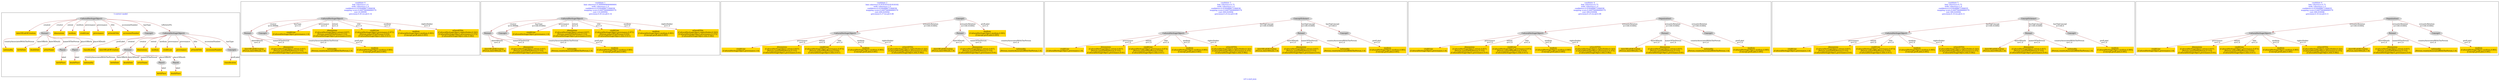 digraph n0 {
fontcolor="blue"
remincross="true"
label="s21-s-met.json"
subgraph cluster_0 {
label="1-correct model"
n2[style="filled",color="white",fillcolor="lightgray",label="CulturalHeritageObject1"];
n3[shape="plaintext",style="filled",fillcolor="gold",label="dateOfEndOfCreation"];
n4[style="filled",color="white",fillcolor="lightgray",label="Person1"];
n5[shape="plaintext",style="filled",fillcolor="gold",label="dimensions"];
n6[shape="plaintext",style="filled",fillcolor="gold",label="medium"];
n7[shape="plaintext",style="filled",fillcolor="gold",label="creditLine"];
n8[shape="plaintext",style="filled",fillcolor="gold",label="provenance"];
n9[shape="plaintext",style="filled",fillcolor="gold",label="artworkTitle"];
n10[shape="plaintext",style="filled",fillcolor="gold",label="accessionNumber"];
n11[style="filled",color="white",fillcolor="lightgray",label="Concept1"];
n12[style="filled",color="white",fillcolor="lightgray",label="CulturalHeritageObject2"];
n13[shape="plaintext",style="filled",fillcolor="gold",label="dateOfEndOfCreation"];
n14[style="filled",color="white",fillcolor="lightgray",label="Person2"];
n15[shape="plaintext",style="filled",fillcolor="gold",label="dimensions"];
n16[shape="plaintext",style="filled",fillcolor="gold",label="medium"];
n17[shape="plaintext",style="filled",fillcolor="gold",label="creditLine"];
n18[shape="plaintext",style="filled",fillcolor="gold",label="provenance"];
n19[shape="plaintext",style="filled",fillcolor="gold",label="artworkTitle"];
n20[shape="plaintext",style="filled",fillcolor="gold",label="accessionNumber"];
n21[style="filled",color="white",fillcolor="lightgray",label="Concept2"];
n22[shape="plaintext",style="filled",fillcolor="gold",label="nationality"];
n23[shape="plaintext",style="filled",fillcolor="gold",label="birthDate"];
n24[shape="plaintext",style="filled",fillcolor="gold",label="deathDate"];
n25[shape="plaintext",style="filled",fillcolor="gold",label="artistName"];
n26[style="filled",color="white",fillcolor="lightgray",label="Place2"];
n27[style="filled",color="white",fillcolor="lightgray",label="Place1"];
n28[shape="plaintext",style="filled",fillcolor="gold",label="nationality"];
n29[shape="plaintext",style="filled",fillcolor="gold",label="birthDate"];
n30[shape="plaintext",style="filled",fillcolor="gold",label="deathDate"];
n31[shape="plaintext",style="filled",fillcolor="gold",label="artistName"];
n32[style="filled",color="white",fillcolor="lightgray",label="Place3"];
n33[style="filled",color="white",fillcolor="lightgray",label="Place4"];
n34[shape="plaintext",style="filled",fillcolor="gold",label="deathPlace"];
n35[shape="plaintext",style="filled",fillcolor="gold",label="birthPlace"];
n36[shape="plaintext",style="filled",fillcolor="gold",label="birthPlace"];
n37[shape="plaintext",style="filled",fillcolor="gold",label="deathPlace"];
n38[shape="plaintext",style="filled",fillcolor="gold",label="classification"];
n39[shape="plaintext",style="filled",fillcolor="gold",label="classification"];
}
subgraph cluster_1 {
label="candidate 0\nlink coherence:1.0\nnode coherence:1.0\nconfidence:0.6160488673384036\nmapping score:0.649794066890579\ncost:10.99999\n-precision:0.45-recall:0.14"
n41[style="filled",color="white",fillcolor="lightgray",label="CulturalHeritageObject1"];
n42[style="filled",color="white",fillcolor="lightgray",label="Person1"];
n43[style="filled",color="white",fillcolor="lightgray",label="Concept1"];
n44[shape="plaintext",style="filled",fillcolor="gold",label="dateOfEndOfCreation\n[Person,dateOfDeath,1.0]"];
n45[shape="plaintext",style="filled",fillcolor="gold",label="creditLine\n[CulturalHeritageObject,provenance,1.0]"];
n46[shape="plaintext",style="filled",fillcolor="gold",label="dimensions\n[CulturalHeritageObject,extent,0.837]\n[Person,nameOfThePerson,0.153]\n[CulturalHeritageObject,provenance,0.01]"];
n47[shape="plaintext",style="filled",fillcolor="gold",label="dimensions\n[CulturalHeritageObject,extent,0.837]\n[Person,nameOfThePerson,0.153]\n[CulturalHeritageObject,provenance,0.01]"];
n48[shape="plaintext",style="filled",fillcolor="gold",label="creditLine\n[CulturalHeritageObject,provenance,0.973]\n[Person,nameOfThePerson,0.016]\n[CulturalHeritageObject,title,0.011]"];
n49[shape="plaintext",style="filled",fillcolor="gold",label="medium\n[CulturalHeritageObject,medium,0.905]\n[Concept,prefLabel,0.095]"];
n50[shape="plaintext",style="filled",fillcolor="gold",label="artworkTitle\n[CulturalHeritageObject,rightsHolder,0.543]\n[CulturalHeritageObject,provenance,0.375]\n[CulturalHeritageObject,title,0.082]"];
n51[shape="plaintext",style="filled",fillcolor="gold",label="nationality\n[Person,countryAssociatedWithThePerson,1.0]"];
n52[shape="plaintext",style="filled",fillcolor="gold",label="medium\n[CulturalHeritageObject,medium,0.905]\n[Concept,prefLabel,0.095]"];
}
subgraph cluster_2 {
label="candidate 1\nlink coherence:0.9090909090909091\nnode coherence:1.0\nconfidence:0.6160488673384036\nmapping score:0.649794066890579\ncost:110.009992\n-precision:0.45-recall:0.14"
n54[style="filled",color="white",fillcolor="lightgray",label="CulturalHeritageObject1"];
n55[style="filled",color="white",fillcolor="lightgray",label="Person1"];
n56[style="filled",color="white",fillcolor="lightgray",label="Concept1"];
n57[shape="plaintext",style="filled",fillcolor="gold",label="dateOfEndOfCreation\n[Person,dateOfDeath,1.0]"];
n58[shape="plaintext",style="filled",fillcolor="gold",label="creditLine\n[CulturalHeritageObject,provenance,1.0]"];
n59[shape="plaintext",style="filled",fillcolor="gold",label="dimensions\n[CulturalHeritageObject,extent,0.837]\n[Person,nameOfThePerson,0.153]\n[CulturalHeritageObject,provenance,0.01]"];
n60[shape="plaintext",style="filled",fillcolor="gold",label="dimensions\n[CulturalHeritageObject,extent,0.837]\n[Person,nameOfThePerson,0.153]\n[CulturalHeritageObject,provenance,0.01]"];
n61[shape="plaintext",style="filled",fillcolor="gold",label="creditLine\n[CulturalHeritageObject,provenance,0.973]\n[Person,nameOfThePerson,0.016]\n[CulturalHeritageObject,title,0.011]"];
n62[shape="plaintext",style="filled",fillcolor="gold",label="medium\n[CulturalHeritageObject,medium,0.905]\n[Concept,prefLabel,0.095]"];
n63[shape="plaintext",style="filled",fillcolor="gold",label="artworkTitle\n[CulturalHeritageObject,rightsHolder,0.543]\n[CulturalHeritageObject,provenance,0.375]\n[CulturalHeritageObject,title,0.082]"];
n64[shape="plaintext",style="filled",fillcolor="gold",label="nationality\n[Person,countryAssociatedWithThePerson,1.0]"];
n65[shape="plaintext",style="filled",fillcolor="gold",label="medium\n[CulturalHeritageObject,medium,0.905]\n[Concept,prefLabel,0.095]"];
}
subgraph cluster_3 {
label="candidate 2\nlink coherence:0.8181818181818182\nnode coherence:1.0\nconfidence:0.6160488673384036\nmapping score:0.649794066890579\ncost:209.020004\n-precision:0.27-recall:0.08"
n67[style="filled",color="white",fillcolor="lightgray",label="Concept1"];
n68[style="filled",color="white",fillcolor="lightgray",label="CulturalHeritageObject1"];
n69[style="filled",color="white",fillcolor="lightgray",label="Person1"];
n70[shape="plaintext",style="filled",fillcolor="gold",label="dateOfEndOfCreation\n[Person,dateOfDeath,1.0]"];
n71[shape="plaintext",style="filled",fillcolor="gold",label="creditLine\n[CulturalHeritageObject,provenance,1.0]"];
n72[shape="plaintext",style="filled",fillcolor="gold",label="dimensions\n[CulturalHeritageObject,extent,0.837]\n[Person,nameOfThePerson,0.153]\n[CulturalHeritageObject,provenance,0.01]"];
n73[shape="plaintext",style="filled",fillcolor="gold",label="dimensions\n[CulturalHeritageObject,extent,0.837]\n[Person,nameOfThePerson,0.153]\n[CulturalHeritageObject,provenance,0.01]"];
n74[shape="plaintext",style="filled",fillcolor="gold",label="creditLine\n[CulturalHeritageObject,provenance,0.973]\n[Person,nameOfThePerson,0.016]\n[CulturalHeritageObject,title,0.011]"];
n75[shape="plaintext",style="filled",fillcolor="gold",label="medium\n[CulturalHeritageObject,medium,0.905]\n[Concept,prefLabel,0.095]"];
n76[shape="plaintext",style="filled",fillcolor="gold",label="artworkTitle\n[CulturalHeritageObject,rightsHolder,0.543]\n[CulturalHeritageObject,provenance,0.375]\n[CulturalHeritageObject,title,0.082]"];
n77[shape="plaintext",style="filled",fillcolor="gold",label="nationality\n[Person,countryAssociatedWithThePerson,1.0]"];
n78[shape="plaintext",style="filled",fillcolor="gold",label="medium\n[CulturalHeritageObject,medium,0.905]\n[Concept,prefLabel,0.095]"];
}
subgraph cluster_4 {
label="candidate 3\nlink coherence:0.75\nnode coherence:1.0\nconfidence:0.6160488673384036\nmapping score:0.649794066890579\ncost:309.020004\n-precision:0.25-recall:0.08"
n80[style="filled",color="white",fillcolor="lightgray",label="ConceptScheme1"];
n81[style="filled",color="white",fillcolor="lightgray",label="CulturalHeritageObject1"];
n82[style="filled",color="white",fillcolor="lightgray",label="Person1"];
n83[style="filled",color="white",fillcolor="lightgray",label="Concept1"];
n84[shape="plaintext",style="filled",fillcolor="gold",label="dateOfEndOfCreation\n[Person,dateOfDeath,1.0]"];
n85[shape="plaintext",style="filled",fillcolor="gold",label="creditLine\n[CulturalHeritageObject,provenance,1.0]"];
n86[shape="plaintext",style="filled",fillcolor="gold",label="dimensions\n[CulturalHeritageObject,extent,0.837]\n[Person,nameOfThePerson,0.153]\n[CulturalHeritageObject,provenance,0.01]"];
n87[shape="plaintext",style="filled",fillcolor="gold",label="dimensions\n[CulturalHeritageObject,extent,0.837]\n[Person,nameOfThePerson,0.153]\n[CulturalHeritageObject,provenance,0.01]"];
n88[shape="plaintext",style="filled",fillcolor="gold",label="creditLine\n[CulturalHeritageObject,provenance,0.973]\n[Person,nameOfThePerson,0.016]\n[CulturalHeritageObject,title,0.011]"];
n89[shape="plaintext",style="filled",fillcolor="gold",label="medium\n[CulturalHeritageObject,medium,0.905]\n[Concept,prefLabel,0.095]"];
n90[shape="plaintext",style="filled",fillcolor="gold",label="artworkTitle\n[CulturalHeritageObject,rightsHolder,0.543]\n[CulturalHeritageObject,provenance,0.375]\n[CulturalHeritageObject,title,0.082]"];
n91[shape="plaintext",style="filled",fillcolor="gold",label="nationality\n[Person,countryAssociatedWithThePerson,1.0]"];
n92[shape="plaintext",style="filled",fillcolor="gold",label="medium\n[CulturalHeritageObject,medium,0.905]\n[Concept,prefLabel,0.095]"];
}
subgraph cluster_5 {
label="candidate 4\nlink coherence:0.75\nnode coherence:1.0\nconfidence:0.6160488673384036\nmapping score:0.649794066890579\ncost:309.030006\n-precision:0.25-recall:0.08"
n94[style="filled",color="white",fillcolor="lightgray",label="Organization1"];
n95[style="filled",color="white",fillcolor="lightgray",label="CulturalHeritageObject1"];
n96[style="filled",color="white",fillcolor="lightgray",label="Person1"];
n97[style="filled",color="white",fillcolor="lightgray",label="Concept1"];
n98[shape="plaintext",style="filled",fillcolor="gold",label="dateOfEndOfCreation\n[Person,dateOfDeath,1.0]"];
n99[shape="plaintext",style="filled",fillcolor="gold",label="creditLine\n[CulturalHeritageObject,provenance,1.0]"];
n100[shape="plaintext",style="filled",fillcolor="gold",label="dimensions\n[CulturalHeritageObject,extent,0.837]\n[Person,nameOfThePerson,0.153]\n[CulturalHeritageObject,provenance,0.01]"];
n101[shape="plaintext",style="filled",fillcolor="gold",label="dimensions\n[CulturalHeritageObject,extent,0.837]\n[Person,nameOfThePerson,0.153]\n[CulturalHeritageObject,provenance,0.01]"];
n102[shape="plaintext",style="filled",fillcolor="gold",label="creditLine\n[CulturalHeritageObject,provenance,0.973]\n[Person,nameOfThePerson,0.016]\n[CulturalHeritageObject,title,0.011]"];
n103[shape="plaintext",style="filled",fillcolor="gold",label="medium\n[CulturalHeritageObject,medium,0.905]\n[Concept,prefLabel,0.095]"];
n104[shape="plaintext",style="filled",fillcolor="gold",label="artworkTitle\n[CulturalHeritageObject,rightsHolder,0.543]\n[CulturalHeritageObject,provenance,0.375]\n[CulturalHeritageObject,title,0.082]"];
n105[shape="plaintext",style="filled",fillcolor="gold",label="nationality\n[Person,countryAssociatedWithThePerson,1.0]"];
n106[shape="plaintext",style="filled",fillcolor="gold",label="medium\n[CulturalHeritageObject,medium,0.905]\n[Concept,prefLabel,0.095]"];
}
subgraph cluster_6 {
label="candidate 5\nlink coherence:0.75\nnode coherence:1.0\nconfidence:0.6160488673384035\nmapping score:0.649794066890579\ncost:309.020004\n-precision:0.33-recall:0.11"
n108[style="filled",color="white",fillcolor="lightgray",label="ConceptScheme1"];
n109[style="filled",color="white",fillcolor="lightgray",label="CulturalHeritageObject1"];
n110[style="filled",color="white",fillcolor="lightgray",label="Person1"];
n111[style="filled",color="white",fillcolor="lightgray",label="Concept1"];
n112[shape="plaintext",style="filled",fillcolor="gold",label="dateOfEndOfCreation\n[Person,dateOfDeath,1.0]"];
n113[shape="plaintext",style="filled",fillcolor="gold",label="creditLine\n[CulturalHeritageObject,provenance,1.0]"];
n114[shape="plaintext",style="filled",fillcolor="gold",label="dimensions\n[CulturalHeritageObject,extent,0.837]\n[Person,nameOfThePerson,0.153]\n[CulturalHeritageObject,provenance,0.01]"];
n115[shape="plaintext",style="filled",fillcolor="gold",label="dimensions\n[CulturalHeritageObject,extent,0.837]\n[Person,nameOfThePerson,0.153]\n[CulturalHeritageObject,provenance,0.01]"];
n116[shape="plaintext",style="filled",fillcolor="gold",label="creditLine\n[CulturalHeritageObject,provenance,0.973]\n[Person,nameOfThePerson,0.016]\n[CulturalHeritageObject,title,0.011]"];
n117[shape="plaintext",style="filled",fillcolor="gold",label="medium\n[CulturalHeritageObject,medium,0.905]\n[Concept,prefLabel,0.095]"];
n118[shape="plaintext",style="filled",fillcolor="gold",label="artworkTitle\n[CulturalHeritageObject,rightsHolder,0.543]\n[CulturalHeritageObject,provenance,0.375]\n[CulturalHeritageObject,title,0.082]"];
n119[shape="plaintext",style="filled",fillcolor="gold",label="nationality\n[Person,countryAssociatedWithThePerson,1.0]"];
n120[shape="plaintext",style="filled",fillcolor="gold",label="medium\n[CulturalHeritageObject,medium,0.905]\n[Concept,prefLabel,0.095]"];
}
subgraph cluster_7 {
label="candidate 6\nlink coherence:0.75\nnode coherence:1.0\nconfidence:0.6160488673384035\nmapping score:0.649794066890579\ncost:309.030006\n-precision:0.33-recall:0.11"
n122[style="filled",color="white",fillcolor="lightgray",label="Organization1"];
n123[style="filled",color="white",fillcolor="lightgray",label="CulturalHeritageObject1"];
n124[style="filled",color="white",fillcolor="lightgray",label="Person1"];
n125[style="filled",color="white",fillcolor="lightgray",label="Concept1"];
n126[shape="plaintext",style="filled",fillcolor="gold",label="dateOfEndOfCreation\n[Person,dateOfDeath,1.0]"];
n127[shape="plaintext",style="filled",fillcolor="gold",label="creditLine\n[CulturalHeritageObject,provenance,1.0]"];
n128[shape="plaintext",style="filled",fillcolor="gold",label="dimensions\n[CulturalHeritageObject,extent,0.837]\n[Person,nameOfThePerson,0.153]\n[CulturalHeritageObject,provenance,0.01]"];
n129[shape="plaintext",style="filled",fillcolor="gold",label="dimensions\n[CulturalHeritageObject,extent,0.837]\n[Person,nameOfThePerson,0.153]\n[CulturalHeritageObject,provenance,0.01]"];
n130[shape="plaintext",style="filled",fillcolor="gold",label="creditLine\n[CulturalHeritageObject,provenance,0.973]\n[Person,nameOfThePerson,0.016]\n[CulturalHeritageObject,title,0.011]"];
n131[shape="plaintext",style="filled",fillcolor="gold",label="medium\n[CulturalHeritageObject,medium,0.905]\n[Concept,prefLabel,0.095]"];
n132[shape="plaintext",style="filled",fillcolor="gold",label="artworkTitle\n[CulturalHeritageObject,rightsHolder,0.543]\n[CulturalHeritageObject,provenance,0.375]\n[CulturalHeritageObject,title,0.082]"];
n133[shape="plaintext",style="filled",fillcolor="gold",label="nationality\n[Person,countryAssociatedWithThePerson,1.0]"];
n134[shape="plaintext",style="filled",fillcolor="gold",label="medium\n[CulturalHeritageObject,medium,0.905]\n[Concept,prefLabel,0.095]"];
}
n2 -> n3[color="brown",fontcolor="black",label="created"]
n2 -> n4[color="brown",fontcolor="black",label="creator"]
n2 -> n5[color="brown",fontcolor="black",label="extent"]
n2 -> n6[color="brown",fontcolor="black",label="medium"]
n2 -> n7[color="brown",fontcolor="black",label="provenance"]
n2 -> n8[color="brown",fontcolor="black",label="provenance"]
n2 -> n9[color="brown",fontcolor="black",label="title"]
n2 -> n10[color="brown",fontcolor="black",label="accessionNumber"]
n2 -> n11[color="brown",fontcolor="black",label="hasType"]
n2 -> n12[color="brown",fontcolor="black",label="isRelatedTo"]
n12 -> n13[color="brown",fontcolor="black",label="created"]
n12 -> n14[color="brown",fontcolor="black",label="creator"]
n12 -> n15[color="brown",fontcolor="black",label="extent"]
n12 -> n16[color="brown",fontcolor="black",label="medium"]
n12 -> n17[color="brown",fontcolor="black",label="provenance"]
n12 -> n18[color="brown",fontcolor="black",label="provenance"]
n12 -> n19[color="brown",fontcolor="black",label="title"]
n12 -> n20[color="brown",fontcolor="black",label="accessionNumber"]
n12 -> n21[color="brown",fontcolor="black",label="hasType"]
n4 -> n22[color="brown",fontcolor="black",label="countryAssociatedWithThePerson"]
n4 -> n23[color="brown",fontcolor="black",label="dateOfBirth"]
n4 -> n24[color="brown",fontcolor="black",label="dateOfDeath"]
n4 -> n25[color="brown",fontcolor="black",label="nameOfThePerson"]
n4 -> n26[color="brown",fontcolor="black",label="placeOfBirth"]
n4 -> n27[color="brown",fontcolor="black",label="placeOfDeath"]
n14 -> n28[color="brown",fontcolor="black",label="countryAssociatedWithThePerson"]
n14 -> n29[color="brown",fontcolor="black",label="dateOfBirth"]
n14 -> n30[color="brown",fontcolor="black",label="dateOfDeath"]
n14 -> n31[color="brown",fontcolor="black",label="nameOfThePerson"]
n14 -> n32[color="brown",fontcolor="black",label="placeOfBirth"]
n14 -> n33[color="brown",fontcolor="black",label="placeOfDeath"]
n27 -> n34[color="brown",fontcolor="black",label="label"]
n26 -> n35[color="brown",fontcolor="black",label="label"]
n32 -> n36[color="brown",fontcolor="black",label="label"]
n33 -> n37[color="brown",fontcolor="black",label="label"]
n11 -> n38[color="brown",fontcolor="black",label="prefLabel"]
n21 -> n39[color="brown",fontcolor="black",label="prefLabel"]
n41 -> n42[color="brown",fontcolor="black",label="creator\nw=0.99999"]
n41 -> n43[color="brown",fontcolor="black",label="hasType\nw=1.0"]
n42 -> n44[color="brown",fontcolor="black",label="dateOfDeath\nw=1.0"]
n41 -> n45[color="brown",fontcolor="black",label="provenance\nw=1.0"]
n41 -> n46[color="brown",fontcolor="black",label="extent\nw=1.0"]
n42 -> n47[color="brown",fontcolor="black",label="nameOfThePerson\nw=1.0"]
n41 -> n48[color="brown",fontcolor="black",label="title\nw=1.0"]
n41 -> n49[color="brown",fontcolor="black",label="medium\nw=1.0"]
n41 -> n50[color="brown",fontcolor="black",label="rightsHolder\nw=1.0"]
n42 -> n51[color="brown",fontcolor="black",label="countryAssociatedWithThePerson\nw=1.0"]
n43 -> n52[color="brown",fontcolor="black",label="prefLabel\nw=1.0"]
n54 -> n55[color="brown",fontcolor="black",label="creator\nw=0.99999"]
n54 -> n56[color="brown",fontcolor="black",label="hasType\nw=100.010002"]
n55 -> n57[color="brown",fontcolor="black",label="dateOfDeath\nw=1.0"]
n54 -> n58[color="brown",fontcolor="black",label="provenance\nw=1.0"]
n54 -> n59[color="brown",fontcolor="black",label="extent\nw=1.0"]
n55 -> n60[color="brown",fontcolor="black",label="nameOfThePerson\nw=1.0"]
n54 -> n61[color="brown",fontcolor="black",label="title\nw=1.0"]
n54 -> n62[color="brown",fontcolor="black",label="medium\nw=1.0"]
n54 -> n63[color="brown",fontcolor="black",label="rightsHolder\nw=1.0"]
n55 -> n64[color="brown",fontcolor="black",label="countryAssociatedWithThePerson\nw=1.0"]
n56 -> n65[color="brown",fontcolor="black",label="prefLabel\nw=1.0"]
n67 -> n68[color="brown",fontcolor="black",label="semanticRelation\nw=100.010002"]
n67 -> n69[color="brown",fontcolor="black",label="semanticRelation\nw=100.010002"]
n69 -> n70[color="brown",fontcolor="black",label="dateOfDeath\nw=1.0"]
n68 -> n71[color="brown",fontcolor="black",label="provenance\nw=1.0"]
n68 -> n72[color="brown",fontcolor="black",label="extent\nw=1.0"]
n69 -> n73[color="brown",fontcolor="black",label="nameOfThePerson\nw=1.0"]
n68 -> n74[color="brown",fontcolor="black",label="title\nw=1.0"]
n68 -> n75[color="brown",fontcolor="black",label="medium\nw=1.0"]
n68 -> n76[color="brown",fontcolor="black",label="rightsHolder\nw=1.0"]
n69 -> n77[color="brown",fontcolor="black",label="countryAssociatedWithThePerson\nw=1.0"]
n67 -> n78[color="brown",fontcolor="black",label="prefLabel\nw=1.0"]
n80 -> n81[color="brown",fontcolor="black",label="hasTopConcept\nw=100.010002"]
n80 -> n82[color="brown",fontcolor="black",label="hasTopConcept\nw=100.010002"]
n80 -> n83[color="brown",fontcolor="black",label="hasTopConcept\nw=100.0"]
n82 -> n84[color="brown",fontcolor="black",label="dateOfDeath\nw=1.0"]
n81 -> n85[color="brown",fontcolor="black",label="provenance\nw=1.0"]
n81 -> n86[color="brown",fontcolor="black",label="extent\nw=1.0"]
n82 -> n87[color="brown",fontcolor="black",label="nameOfThePerson\nw=1.0"]
n81 -> n88[color="brown",fontcolor="black",label="title\nw=1.0"]
n81 -> n89[color="brown",fontcolor="black",label="medium\nw=1.0"]
n81 -> n90[color="brown",fontcolor="black",label="rightsHolder\nw=1.0"]
n82 -> n91[color="brown",fontcolor="black",label="countryAssociatedWithThePerson\nw=1.0"]
n83 -> n92[color="brown",fontcolor="black",label="prefLabel\nw=1.0"]
n94 -> n95[color="brown",fontcolor="black",label="semanticRelation\nw=100.010002"]
n94 -> n96[color="brown",fontcolor="black",label="semanticRelation\nw=100.010002"]
n94 -> n97[color="brown",fontcolor="black",label="semanticRelation\nw=100.010002"]
n96 -> n98[color="brown",fontcolor="black",label="dateOfDeath\nw=1.0"]
n95 -> n99[color="brown",fontcolor="black",label="provenance\nw=1.0"]
n95 -> n100[color="brown",fontcolor="black",label="extent\nw=1.0"]
n96 -> n101[color="brown",fontcolor="black",label="nameOfThePerson\nw=1.0"]
n95 -> n102[color="brown",fontcolor="black",label="title\nw=1.0"]
n95 -> n103[color="brown",fontcolor="black",label="medium\nw=1.0"]
n95 -> n104[color="brown",fontcolor="black",label="rightsHolder\nw=1.0"]
n96 -> n105[color="brown",fontcolor="black",label="countryAssociatedWithThePerson\nw=1.0"]
n97 -> n106[color="brown",fontcolor="black",label="prefLabel\nw=1.0"]
n108 -> n109[color="brown",fontcolor="black",label="hasTopConcept\nw=100.010002"]
n108 -> n110[color="brown",fontcolor="black",label="hasTopConcept\nw=100.010002"]
n108 -> n111[color="brown",fontcolor="black",label="hasTopConcept\nw=100.0"]
n110 -> n112[color="brown",fontcolor="black",label="dateOfDeath\nw=1.0"]
n109 -> n113[color="brown",fontcolor="black",label="provenance\nw=1.0"]
n109 -> n114[color="brown",fontcolor="black",label="extent\nw=1.0"]
n110 -> n115[color="brown",fontcolor="black",label="nameOfThePerson\nw=1.0"]
n109 -> n116[color="brown",fontcolor="black",label="title\nw=1.0"]
n109 -> n117[color="brown",fontcolor="black",label="medium\nw=1.0"]
n109 -> n118[color="brown",fontcolor="black",label="rightsHolder\nw=1.0"]
n110 -> n119[color="brown",fontcolor="black",label="countryAssociatedWithThePerson\nw=1.0"]
n111 -> n120[color="brown",fontcolor="black",label="prefLabel\nw=1.0"]
n122 -> n123[color="brown",fontcolor="black",label="semanticRelation\nw=100.010002"]
n122 -> n124[color="brown",fontcolor="black",label="semanticRelation\nw=100.010002"]
n122 -> n125[color="brown",fontcolor="black",label="semanticRelation\nw=100.010002"]
n124 -> n126[color="brown",fontcolor="black",label="dateOfDeath\nw=1.0"]
n123 -> n127[color="brown",fontcolor="black",label="provenance\nw=1.0"]
n123 -> n128[color="brown",fontcolor="black",label="extent\nw=1.0"]
n124 -> n129[color="brown",fontcolor="black",label="nameOfThePerson\nw=1.0"]
n123 -> n130[color="brown",fontcolor="black",label="title\nw=1.0"]
n123 -> n131[color="brown",fontcolor="black",label="medium\nw=1.0"]
n123 -> n132[color="brown",fontcolor="black",label="rightsHolder\nw=1.0"]
n124 -> n133[color="brown",fontcolor="black",label="countryAssociatedWithThePerson\nw=1.0"]
n125 -> n134[color="brown",fontcolor="black",label="prefLabel\nw=1.0"]
}
